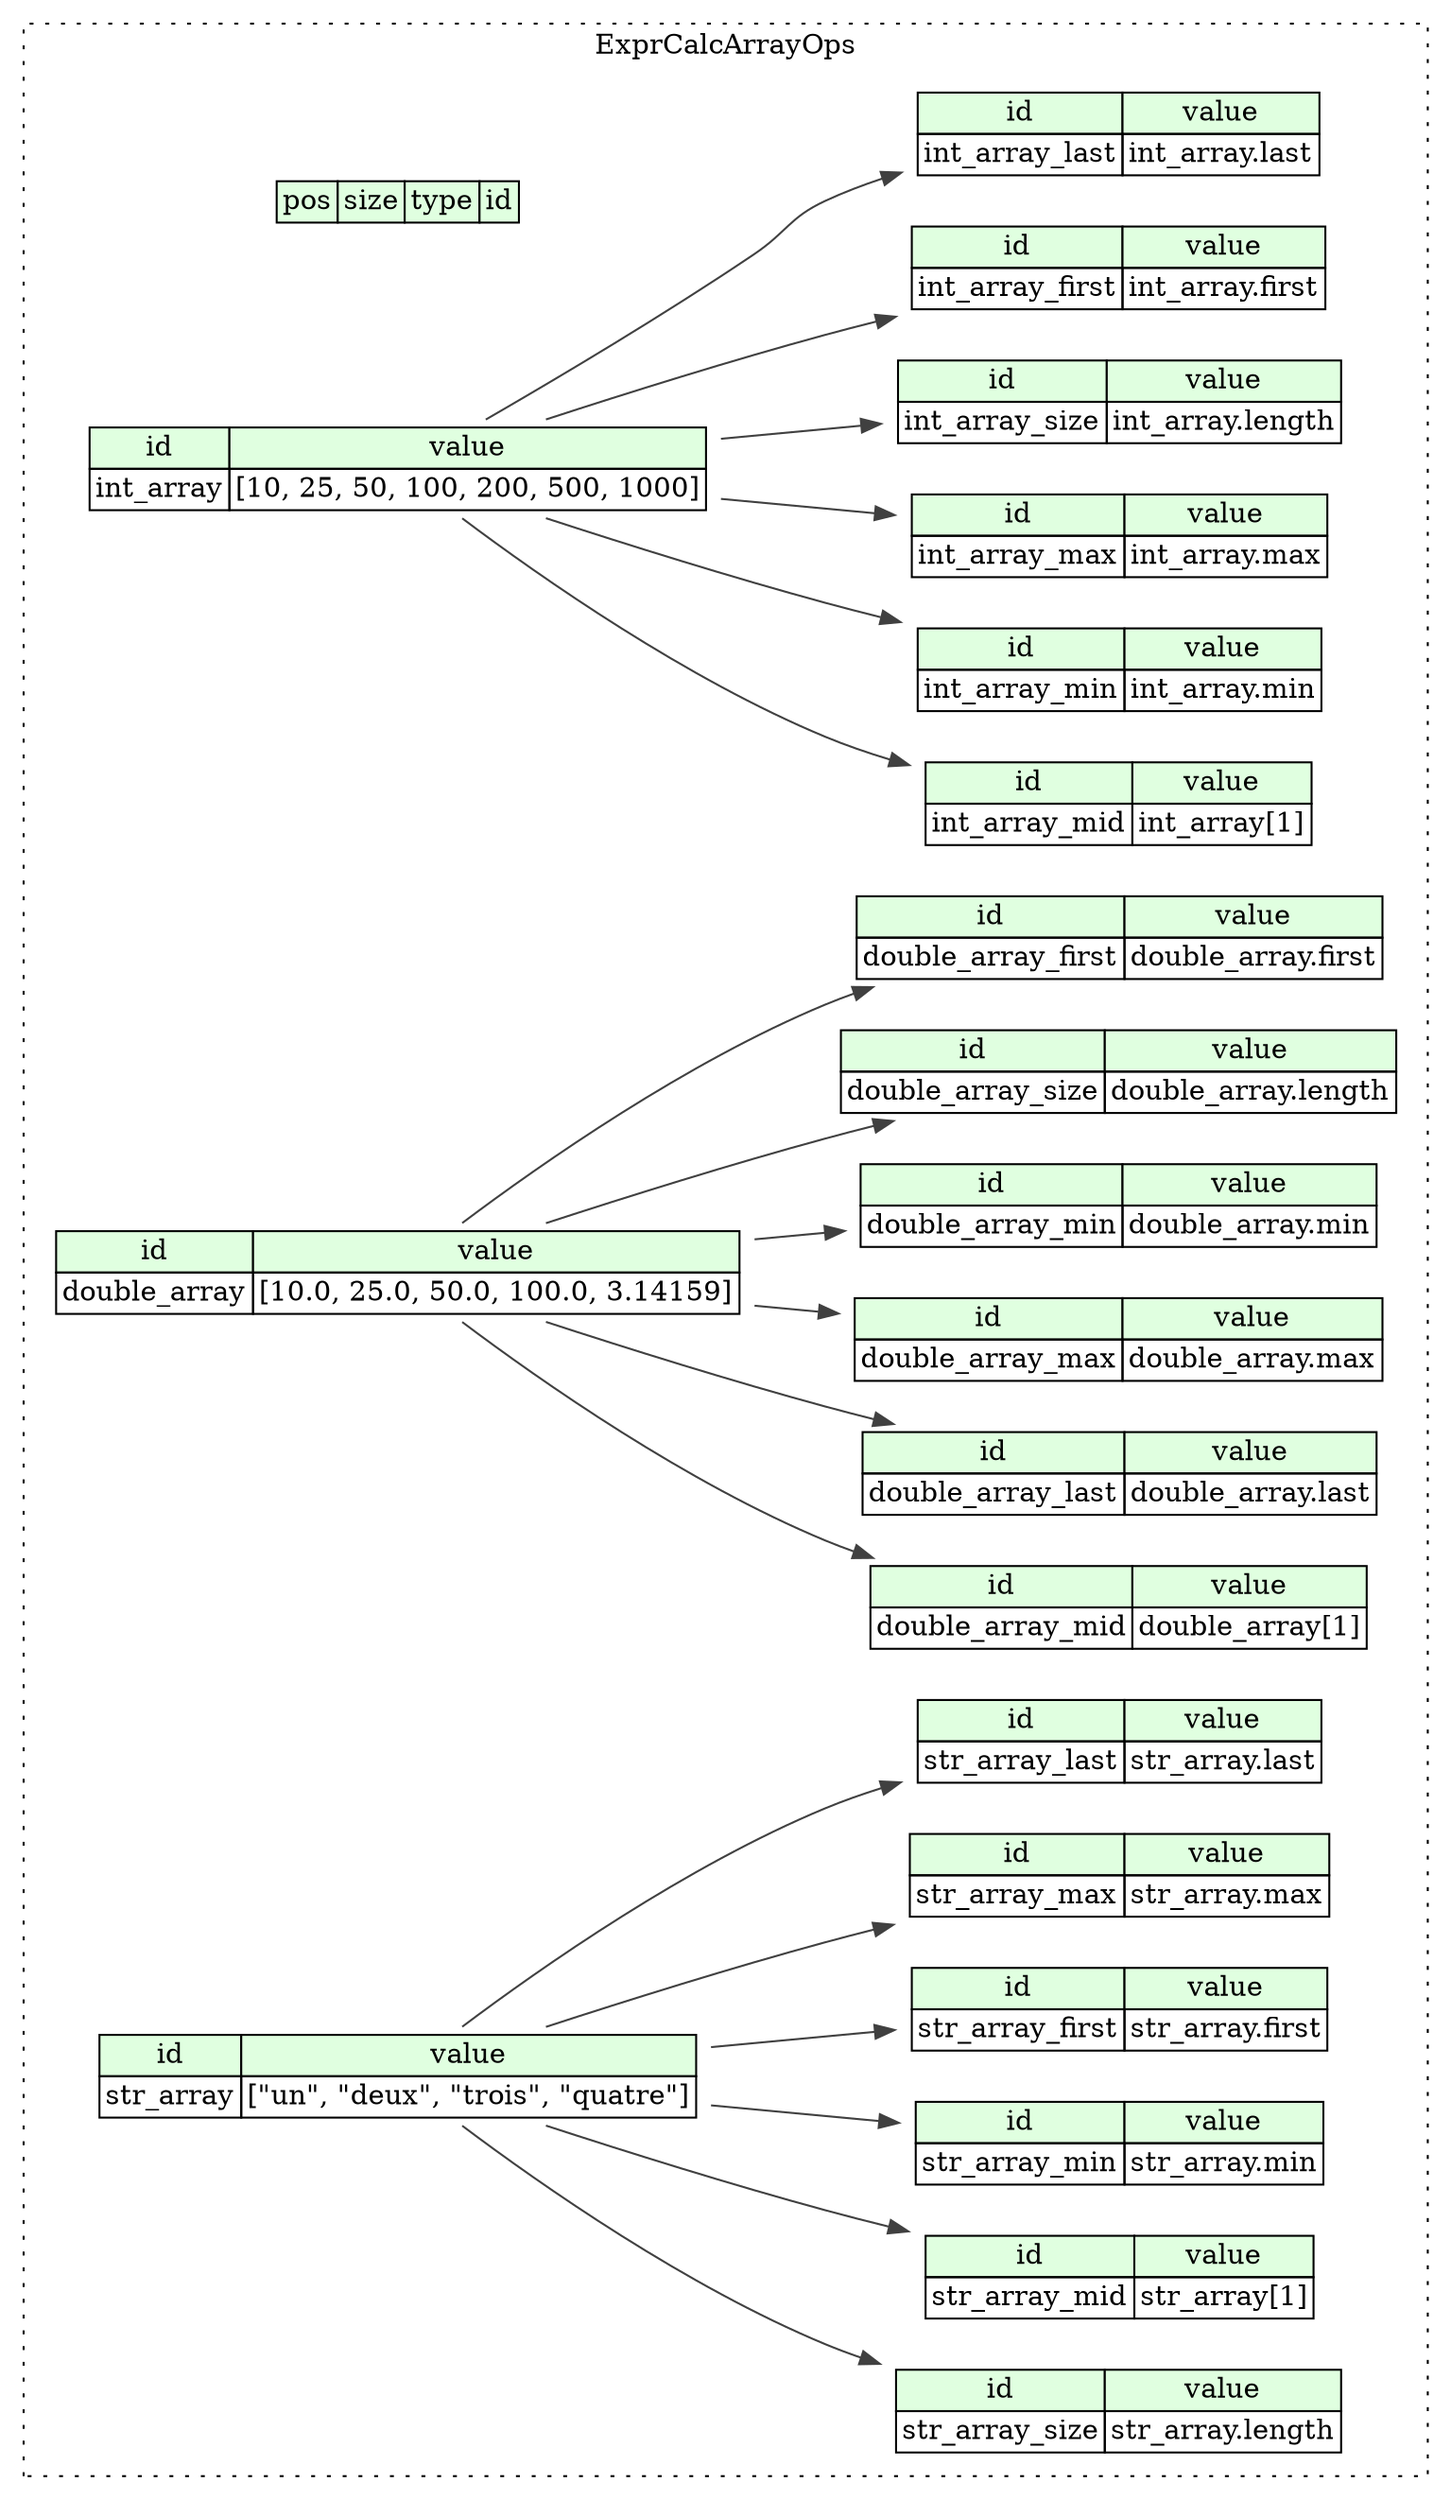 digraph {
	rankdir=LR;
	node [shape=plaintext];
	subgraph cluster__expr_calc_array_ops {
		label="ExprCalcArrayOps";
		graph[style=dotted];

		expr_calc_array_ops__seq [label=<<TABLE BORDER="0" CELLBORDER="1" CELLSPACING="0">
			<TR><TD BGCOLOR="#E0FFE0">pos</TD><TD BGCOLOR="#E0FFE0">size</TD><TD BGCOLOR="#E0FFE0">type</TD><TD BGCOLOR="#E0FFE0">id</TD></TR>
		</TABLE>>];
		expr_calc_array_ops__inst__double_array_mid [label=<<TABLE BORDER="0" CELLBORDER="1" CELLSPACING="0">
			<TR><TD BGCOLOR="#E0FFE0">id</TD><TD BGCOLOR="#E0FFE0">value</TD></TR>
			<TR><TD>double_array_mid</TD><TD>double_array[1]</TD></TR>
		</TABLE>>];
		expr_calc_array_ops__inst__str_array_size [label=<<TABLE BORDER="0" CELLBORDER="1" CELLSPACING="0">
			<TR><TD BGCOLOR="#E0FFE0">id</TD><TD BGCOLOR="#E0FFE0">value</TD></TR>
			<TR><TD>str_array_size</TD><TD>str_array.length</TD></TR>
		</TABLE>>];
		expr_calc_array_ops__inst__int_array_mid [label=<<TABLE BORDER="0" CELLBORDER="1" CELLSPACING="0">
			<TR><TD BGCOLOR="#E0FFE0">id</TD><TD BGCOLOR="#E0FFE0">value</TD></TR>
			<TR><TD>int_array_mid</TD><TD>int_array[1]</TD></TR>
		</TABLE>>];
		expr_calc_array_ops__inst__double_array_last [label=<<TABLE BORDER="0" CELLBORDER="1" CELLSPACING="0">
			<TR><TD BGCOLOR="#E0FFE0">id</TD><TD BGCOLOR="#E0FFE0">value</TD></TR>
			<TR><TD>double_array_last</TD><TD>double_array.last</TD></TR>
		</TABLE>>];
		expr_calc_array_ops__inst__double_array_max [label=<<TABLE BORDER="0" CELLBORDER="1" CELLSPACING="0">
			<TR><TD BGCOLOR="#E0FFE0">id</TD><TD BGCOLOR="#E0FFE0">value</TD></TR>
			<TR><TD>double_array_max</TD><TD>double_array.max</TD></TR>
		</TABLE>>];
		expr_calc_array_ops__inst__int_array [label=<<TABLE BORDER="0" CELLBORDER="1" CELLSPACING="0">
			<TR><TD BGCOLOR="#E0FFE0">id</TD><TD BGCOLOR="#E0FFE0">value</TD></TR>
			<TR><TD>int_array</TD><TD>[10, 25, 50, 100, 200, 500, 1000]</TD></TR>
		</TABLE>>];
		expr_calc_array_ops__inst__double_array_min [label=<<TABLE BORDER="0" CELLBORDER="1" CELLSPACING="0">
			<TR><TD BGCOLOR="#E0FFE0">id</TD><TD BGCOLOR="#E0FFE0">value</TD></TR>
			<TR><TD>double_array_min</TD><TD>double_array.min</TD></TR>
		</TABLE>>];
		expr_calc_array_ops__inst__str_array_mid [label=<<TABLE BORDER="0" CELLBORDER="1" CELLSPACING="0">
			<TR><TD BGCOLOR="#E0FFE0">id</TD><TD BGCOLOR="#E0FFE0">value</TD></TR>
			<TR><TD>str_array_mid</TD><TD>str_array[1]</TD></TR>
		</TABLE>>];
		expr_calc_array_ops__inst__int_array_min [label=<<TABLE BORDER="0" CELLBORDER="1" CELLSPACING="0">
			<TR><TD BGCOLOR="#E0FFE0">id</TD><TD BGCOLOR="#E0FFE0">value</TD></TR>
			<TR><TD>int_array_min</TD><TD>int_array.min</TD></TR>
		</TABLE>>];
		expr_calc_array_ops__inst__int_array_max [label=<<TABLE BORDER="0" CELLBORDER="1" CELLSPACING="0">
			<TR><TD BGCOLOR="#E0FFE0">id</TD><TD BGCOLOR="#E0FFE0">value</TD></TR>
			<TR><TD>int_array_max</TD><TD>int_array.max</TD></TR>
		</TABLE>>];
		expr_calc_array_ops__inst__int_array_size [label=<<TABLE BORDER="0" CELLBORDER="1" CELLSPACING="0">
			<TR><TD BGCOLOR="#E0FFE0">id</TD><TD BGCOLOR="#E0FFE0">value</TD></TR>
			<TR><TD>int_array_size</TD><TD>int_array.length</TD></TR>
		</TABLE>>];
		expr_calc_array_ops__inst__double_array_size [label=<<TABLE BORDER="0" CELLBORDER="1" CELLSPACING="0">
			<TR><TD BGCOLOR="#E0FFE0">id</TD><TD BGCOLOR="#E0FFE0">value</TD></TR>
			<TR><TD>double_array_size</TD><TD>double_array.length</TD></TR>
		</TABLE>>];
		expr_calc_array_ops__inst__double_array [label=<<TABLE BORDER="0" CELLBORDER="1" CELLSPACING="0">
			<TR><TD BGCOLOR="#E0FFE0">id</TD><TD BGCOLOR="#E0FFE0">value</TD></TR>
			<TR><TD>double_array</TD><TD>[10.0, 25.0, 50.0, 100.0, 3.14159]</TD></TR>
		</TABLE>>];
		expr_calc_array_ops__inst__double_array_first [label=<<TABLE BORDER="0" CELLBORDER="1" CELLSPACING="0">
			<TR><TD BGCOLOR="#E0FFE0">id</TD><TD BGCOLOR="#E0FFE0">value</TD></TR>
			<TR><TD>double_array_first</TD><TD>double_array.first</TD></TR>
		</TABLE>>];
		expr_calc_array_ops__inst__int_array_first [label=<<TABLE BORDER="0" CELLBORDER="1" CELLSPACING="0">
			<TR><TD BGCOLOR="#E0FFE0">id</TD><TD BGCOLOR="#E0FFE0">value</TD></TR>
			<TR><TD>int_array_first</TD><TD>int_array.first</TD></TR>
		</TABLE>>];
		expr_calc_array_ops__inst__int_array_last [label=<<TABLE BORDER="0" CELLBORDER="1" CELLSPACING="0">
			<TR><TD BGCOLOR="#E0FFE0">id</TD><TD BGCOLOR="#E0FFE0">value</TD></TR>
			<TR><TD>int_array_last</TD><TD>int_array.last</TD></TR>
		</TABLE>>];
		expr_calc_array_ops__inst__str_array_min [label=<<TABLE BORDER="0" CELLBORDER="1" CELLSPACING="0">
			<TR><TD BGCOLOR="#E0FFE0">id</TD><TD BGCOLOR="#E0FFE0">value</TD></TR>
			<TR><TD>str_array_min</TD><TD>str_array.min</TD></TR>
		</TABLE>>];
		expr_calc_array_ops__inst__str_array [label=<<TABLE BORDER="0" CELLBORDER="1" CELLSPACING="0">
			<TR><TD BGCOLOR="#E0FFE0">id</TD><TD BGCOLOR="#E0FFE0">value</TD></TR>
			<TR><TD>str_array</TD><TD>[&quot;un&quot;, &quot;deux&quot;, &quot;trois&quot;, &quot;quatre&quot;]</TD></TR>
		</TABLE>>];
		expr_calc_array_ops__inst__str_array_first [label=<<TABLE BORDER="0" CELLBORDER="1" CELLSPACING="0">
			<TR><TD BGCOLOR="#E0FFE0">id</TD><TD BGCOLOR="#E0FFE0">value</TD></TR>
			<TR><TD>str_array_first</TD><TD>str_array.first</TD></TR>
		</TABLE>>];
		expr_calc_array_ops__inst__str_array_max [label=<<TABLE BORDER="0" CELLBORDER="1" CELLSPACING="0">
			<TR><TD BGCOLOR="#E0FFE0">id</TD><TD BGCOLOR="#E0FFE0">value</TD></TR>
			<TR><TD>str_array_max</TD><TD>str_array.max</TD></TR>
		</TABLE>>];
		expr_calc_array_ops__inst__str_array_last [label=<<TABLE BORDER="0" CELLBORDER="1" CELLSPACING="0">
			<TR><TD BGCOLOR="#E0FFE0">id</TD><TD BGCOLOR="#E0FFE0">value</TD></TR>
			<TR><TD>str_array_last</TD><TD>str_array.last</TD></TR>
		</TABLE>>];
	}
	expr_calc_array_ops__inst__double_array:double_array_type -> expr_calc_array_ops__inst__double_array_mid [color="#404040"];
	expr_calc_array_ops__inst__str_array:str_array_type -> expr_calc_array_ops__inst__str_array_size [color="#404040"];
	expr_calc_array_ops__inst__int_array:int_array_type -> expr_calc_array_ops__inst__int_array_mid [color="#404040"];
	expr_calc_array_ops__inst__double_array:double_array_type -> expr_calc_array_ops__inst__double_array_last [color="#404040"];
	expr_calc_array_ops__inst__double_array:double_array_type -> expr_calc_array_ops__inst__double_array_max [color="#404040"];
	expr_calc_array_ops__inst__double_array:double_array_type -> expr_calc_array_ops__inst__double_array_min [color="#404040"];
	expr_calc_array_ops__inst__str_array:str_array_type -> expr_calc_array_ops__inst__str_array_mid [color="#404040"];
	expr_calc_array_ops__inst__int_array:int_array_type -> expr_calc_array_ops__inst__int_array_min [color="#404040"];
	expr_calc_array_ops__inst__int_array:int_array_type -> expr_calc_array_ops__inst__int_array_max [color="#404040"];
	expr_calc_array_ops__inst__int_array:int_array_type -> expr_calc_array_ops__inst__int_array_size [color="#404040"];
	expr_calc_array_ops__inst__double_array:double_array_type -> expr_calc_array_ops__inst__double_array_size [color="#404040"];
	expr_calc_array_ops__inst__double_array:double_array_type -> expr_calc_array_ops__inst__double_array_first [color="#404040"];
	expr_calc_array_ops__inst__int_array:int_array_type -> expr_calc_array_ops__inst__int_array_first [color="#404040"];
	expr_calc_array_ops__inst__int_array:int_array_type -> expr_calc_array_ops__inst__int_array_last [color="#404040"];
	expr_calc_array_ops__inst__str_array:str_array_type -> expr_calc_array_ops__inst__str_array_min [color="#404040"];
	expr_calc_array_ops__inst__str_array:str_array_type -> expr_calc_array_ops__inst__str_array_first [color="#404040"];
	expr_calc_array_ops__inst__str_array:str_array_type -> expr_calc_array_ops__inst__str_array_max [color="#404040"];
	expr_calc_array_ops__inst__str_array:str_array_type -> expr_calc_array_ops__inst__str_array_last [color="#404040"];
}
